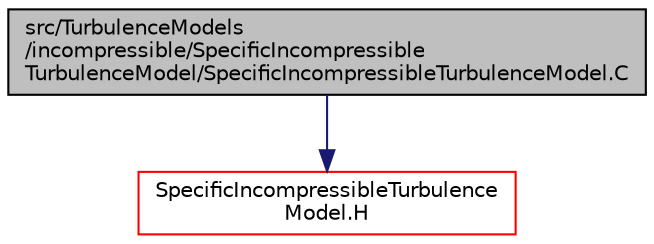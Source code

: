 digraph "src/TurbulenceModels/incompressible/SpecificIncompressibleTurbulenceModel/SpecificIncompressibleTurbulenceModel.C"
{
  bgcolor="transparent";
  edge [fontname="Helvetica",fontsize="10",labelfontname="Helvetica",labelfontsize="10"];
  node [fontname="Helvetica",fontsize="10",shape=record];
  Node1 [label="src/TurbulenceModels\l/incompressible/SpecificIncompressible\lTurbulenceModel/SpecificIncompressibleTurbulenceModel.C",height=0.2,width=0.4,color="black", fillcolor="grey75", style="filled", fontcolor="black"];
  Node1 -> Node2 [color="midnightblue",fontsize="10",style="solid",fontname="Helvetica"];
  Node2 [label="SpecificIncompressibleTurbulence\lModel.H",height=0.2,width=0.4,color="red",URL="$a10501.html"];
}
